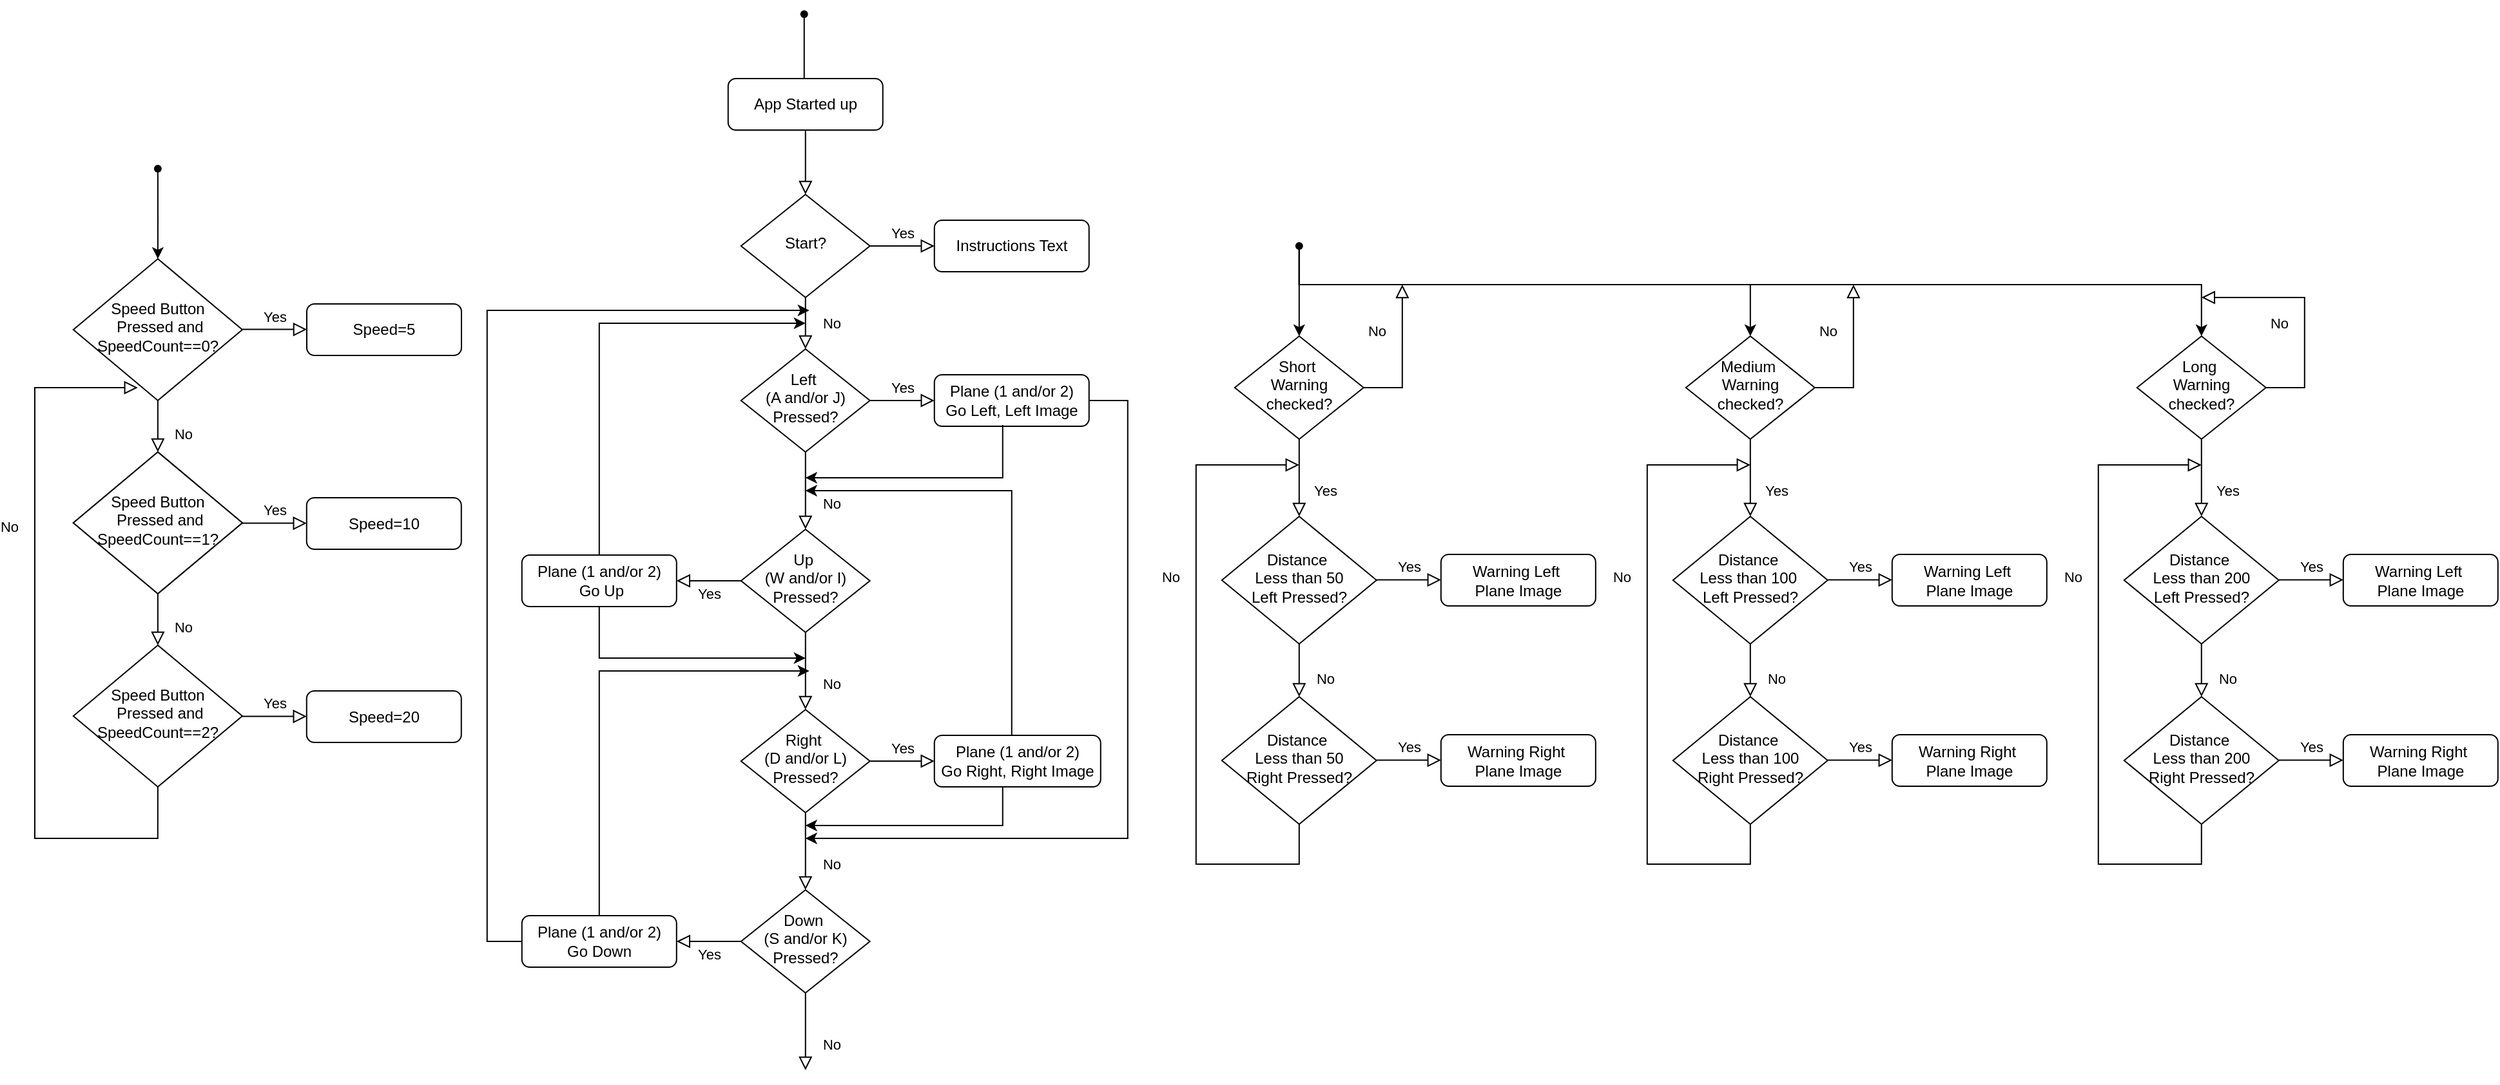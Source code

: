 <mxfile version="25.0.3">
  <diagram id="C5RBs43oDa-KdzZeNtuy" name="Page-1">
    <mxGraphModel dx="602" dy="911" grid="1" gridSize="10" guides="1" tooltips="1" connect="1" arrows="1" fold="1" page="1" pageScale="1" pageWidth="827" pageHeight="1169" math="0" shadow="0">
      <root>
        <mxCell id="WIyWlLk6GJQsqaUBKTNV-0" />
        <mxCell id="WIyWlLk6GJQsqaUBKTNV-1" parent="WIyWlLk6GJQsqaUBKTNV-0" />
        <mxCell id="s1AJEgmHVpZQ9S8LoYYA-215" value="No" style="rounded=0;html=1;jettySize=auto;orthogonalLoop=1;fontSize=11;endArrow=block;endFill=0;endSize=8;strokeWidth=1;shadow=0;labelBackgroundColor=none;edgeStyle=orthogonalEdgeStyle;strokeColor=default;entryX=0.5;entryY=0;entryDx=0;entryDy=0;" edge="1" parent="WIyWlLk6GJQsqaUBKTNV-1" source="s1AJEgmHVpZQ9S8LoYYA-217" target="s1AJEgmHVpZQ9S8LoYYA-221">
          <mxGeometry x="0.333" y="20" relative="1" as="geometry">
            <mxPoint as="offset" />
            <mxPoint x="1178.89" y="480" as="targetPoint" />
          </mxGeometry>
        </mxCell>
        <mxCell id="s1AJEgmHVpZQ9S8LoYYA-216" style="edgeStyle=orthogonalEdgeStyle;rounded=0;orthogonalLoop=1;jettySize=auto;html=1;entryX=0.5;entryY=0;entryDx=0;entryDy=0;" edge="1" parent="WIyWlLk6GJQsqaUBKTNV-1" source="s1AJEgmHVpZQ9S8LoYYA-228" target="s1AJEgmHVpZQ9S8LoYYA-217">
          <mxGeometry relative="1" as="geometry">
            <mxPoint x="1194" y="270" as="sourcePoint" />
          </mxGeometry>
        </mxCell>
        <mxCell id="s1AJEgmHVpZQ9S8LoYYA-217" value="Speed Button&lt;div&gt;&amp;nbsp;Pressed and SpeedCount==0?&lt;/div&gt;" style="rhombus;whiteSpace=wrap;html=1;shadow=0;fontFamily=Helvetica;fontSize=12;align=center;strokeWidth=1;spacing=6;spacingTop=-4;strokeColor=default;" vertex="1" parent="WIyWlLk6GJQsqaUBKTNV-1">
          <mxGeometry x="1128.89" y="340" width="131.11" height="110" as="geometry" />
        </mxCell>
        <mxCell id="s1AJEgmHVpZQ9S8LoYYA-218" value="Yes" style="edgeStyle=orthogonalEdgeStyle;rounded=0;html=1;jettySize=auto;orthogonalLoop=1;fontSize=11;endArrow=block;endFill=0;endSize=8;strokeWidth=1;shadow=0;labelBackgroundColor=none;strokeColor=default;" edge="1" parent="WIyWlLk6GJQsqaUBKTNV-1">
          <mxGeometry y="10" relative="1" as="geometry">
            <mxPoint as="offset" />
            <mxPoint x="1259.89" y="545.27" as="sourcePoint" />
            <mxPoint x="1309.89" y="545.27" as="targetPoint" />
          </mxGeometry>
        </mxCell>
        <mxCell id="s1AJEgmHVpZQ9S8LoYYA-219" value="Speed=10" style="rounded=1;whiteSpace=wrap;html=1;fontSize=12;glass=0;strokeWidth=1;shadow=0;strokeColor=default;" vertex="1" parent="WIyWlLk6GJQsqaUBKTNV-1">
          <mxGeometry x="1309.89" y="525.5" width="120" height="40" as="geometry" />
        </mxCell>
        <mxCell id="s1AJEgmHVpZQ9S8LoYYA-220" value="No" style="rounded=0;html=1;jettySize=auto;orthogonalLoop=1;fontSize=11;endArrow=block;endFill=0;endSize=8;strokeWidth=1;shadow=0;labelBackgroundColor=none;edgeStyle=orthogonalEdgeStyle;exitX=0.5;exitY=1;exitDx=0;exitDy=0;strokeColor=default;" edge="1" parent="WIyWlLk6GJQsqaUBKTNV-1" source="s1AJEgmHVpZQ9S8LoYYA-226">
          <mxGeometry x="0.333" y="20" relative="1" as="geometry">
            <mxPoint as="offset" />
            <mxPoint x="1178.89" y="440" as="targetPoint" />
            <Array as="points">
              <mxPoint x="1194" y="790" />
              <mxPoint x="1099" y="790" />
              <mxPoint x="1099" y="440" />
            </Array>
            <mxPoint x="1178.89" y="719.0" as="sourcePoint" />
          </mxGeometry>
        </mxCell>
        <mxCell id="s1AJEgmHVpZQ9S8LoYYA-221" value="Speed Button&lt;div&gt;&amp;nbsp;Pressed and SpeedCount==1?&lt;/div&gt;" style="rhombus;whiteSpace=wrap;html=1;shadow=0;fontFamily=Helvetica;fontSize=12;align=center;strokeWidth=1;spacing=6;spacingTop=-4;strokeColor=default;" vertex="1" parent="WIyWlLk6GJQsqaUBKTNV-1">
          <mxGeometry x="1128.89" y="490" width="131.11" height="110" as="geometry" />
        </mxCell>
        <mxCell id="s1AJEgmHVpZQ9S8LoYYA-222" value="No" style="rounded=0;html=1;jettySize=auto;orthogonalLoop=1;fontSize=11;endArrow=block;endFill=0;endSize=8;strokeWidth=1;shadow=0;labelBackgroundColor=none;edgeStyle=orthogonalEdgeStyle;strokeColor=default;entryX=0.5;entryY=0;entryDx=0;entryDy=0;" edge="1" parent="WIyWlLk6GJQsqaUBKTNV-1" source="s1AJEgmHVpZQ9S8LoYYA-223" target="s1AJEgmHVpZQ9S8LoYYA-226">
          <mxGeometry x="0.333" y="20" relative="1" as="geometry">
            <mxPoint as="offset" />
            <mxPoint x="1178.89" y="630" as="targetPoint" />
          </mxGeometry>
        </mxCell>
        <mxCell id="s1AJEgmHVpZQ9S8LoYYA-223" value="Speed Button&lt;div&gt;&amp;nbsp;Pressed and SpeedCount==1?&lt;/div&gt;" style="rhombus;whiteSpace=wrap;html=1;shadow=0;fontFamily=Helvetica;fontSize=12;align=center;strokeWidth=1;spacing=6;spacingTop=-4;strokeColor=default;" vertex="1" parent="WIyWlLk6GJQsqaUBKTNV-1">
          <mxGeometry x="1128.89" y="490" width="131.11" height="110" as="geometry" />
        </mxCell>
        <mxCell id="s1AJEgmHVpZQ9S8LoYYA-224" value="Yes" style="edgeStyle=orthogonalEdgeStyle;rounded=0;html=1;jettySize=auto;orthogonalLoop=1;fontSize=11;endArrow=block;endFill=0;endSize=8;strokeWidth=1;shadow=0;labelBackgroundColor=none;strokeColor=default;" edge="1" parent="WIyWlLk6GJQsqaUBKTNV-1">
          <mxGeometry y="10" relative="1" as="geometry">
            <mxPoint as="offset" />
            <mxPoint x="1259.89" y="695.27" as="sourcePoint" />
            <mxPoint x="1309.89" y="695.27" as="targetPoint" />
          </mxGeometry>
        </mxCell>
        <mxCell id="s1AJEgmHVpZQ9S8LoYYA-225" value="Speed=20" style="rounded=1;whiteSpace=wrap;html=1;fontSize=12;glass=0;strokeWidth=1;shadow=0;strokeColor=default;" vertex="1" parent="WIyWlLk6GJQsqaUBKTNV-1">
          <mxGeometry x="1309.89" y="675.5" width="120" height="40" as="geometry" />
        </mxCell>
        <mxCell id="s1AJEgmHVpZQ9S8LoYYA-226" value="Speed Button&lt;div&gt;&amp;nbsp;Pressed and SpeedCount==2?&lt;/div&gt;" style="rhombus;whiteSpace=wrap;html=1;shadow=0;fontFamily=Helvetica;fontSize=12;align=center;strokeWidth=1;spacing=6;spacingTop=-4;strokeColor=default;" vertex="1" parent="WIyWlLk6GJQsqaUBKTNV-1">
          <mxGeometry x="1128.89" y="640" width="131.11" height="110" as="geometry" />
        </mxCell>
        <mxCell id="s1AJEgmHVpZQ9S8LoYYA-227" value="" style="edgeStyle=orthogonalEdgeStyle;rounded=0;orthogonalLoop=1;jettySize=auto;html=1;entryDx=0;entryDy=0;" edge="1" parent="WIyWlLk6GJQsqaUBKTNV-1" target="s1AJEgmHVpZQ9S8LoYYA-228">
          <mxGeometry relative="1" as="geometry">
            <mxPoint x="1194" y="340" as="targetPoint" />
            <mxPoint x="1194" y="270" as="sourcePoint" />
          </mxGeometry>
        </mxCell>
        <mxCell id="s1AJEgmHVpZQ9S8LoYYA-228" value="" style="shape=waypoint;sketch=0;fillStyle=solid;size=6;pointerEvents=1;points=[];fillColor=none;resizable=0;rotatable=0;perimeter=centerPerimeter;snapToPoint=1;" vertex="1" parent="WIyWlLk6GJQsqaUBKTNV-1">
          <mxGeometry x="1184.45" y="260" width="20" height="20" as="geometry" />
        </mxCell>
        <mxCell id="s1AJEgmHVpZQ9S8LoYYA-229" value="Yes" style="edgeStyle=orthogonalEdgeStyle;rounded=0;html=1;jettySize=auto;orthogonalLoop=1;fontSize=11;endArrow=block;endFill=0;endSize=8;strokeWidth=1;shadow=0;labelBackgroundColor=none;strokeColor=default;" edge="1" parent="WIyWlLk6GJQsqaUBKTNV-1">
          <mxGeometry y="10" relative="1" as="geometry">
            <mxPoint as="offset" />
            <mxPoint x="1260.0" y="394.77" as="sourcePoint" />
            <mxPoint x="1310.0" y="394.77" as="targetPoint" />
          </mxGeometry>
        </mxCell>
        <mxCell id="s1AJEgmHVpZQ9S8LoYYA-230" value="Speed=5" style="rounded=1;whiteSpace=wrap;html=1;fontSize=12;glass=0;strokeWidth=1;shadow=0;strokeColor=default;" vertex="1" parent="WIyWlLk6GJQsqaUBKTNV-1">
          <mxGeometry x="1310.0" y="375" width="120" height="40" as="geometry" />
        </mxCell>
        <mxCell id="s1AJEgmHVpZQ9S8LoYYA-300" value="" style="rounded=0;html=1;jettySize=auto;orthogonalLoop=1;fontSize=11;endArrow=block;endFill=0;endSize=8;strokeWidth=1;shadow=0;labelBackgroundColor=none;edgeStyle=orthogonalEdgeStyle;" edge="1" parent="WIyWlLk6GJQsqaUBKTNV-1" source="s1AJEgmHVpZQ9S8LoYYA-301" target="s1AJEgmHVpZQ9S8LoYYA-304">
          <mxGeometry relative="1" as="geometry" />
        </mxCell>
        <mxCell id="s1AJEgmHVpZQ9S8LoYYA-301" value="App Started up" style="rounded=1;whiteSpace=wrap;html=1;fontSize=12;glass=0;strokeWidth=1;shadow=0;" vertex="1" parent="WIyWlLk6GJQsqaUBKTNV-1">
          <mxGeometry x="1636.89" y="200" width="120" height="40" as="geometry" />
        </mxCell>
        <mxCell id="s1AJEgmHVpZQ9S8LoYYA-302" value="No" style="rounded=0;html=1;jettySize=auto;orthogonalLoop=1;fontSize=11;endArrow=block;endFill=0;endSize=8;strokeWidth=1;shadow=0;labelBackgroundColor=none;edgeStyle=orthogonalEdgeStyle;" edge="1" parent="WIyWlLk6GJQsqaUBKTNV-1" source="s1AJEgmHVpZQ9S8LoYYA-304" target="s1AJEgmHVpZQ9S8LoYYA-308">
          <mxGeometry y="20" relative="1" as="geometry">
            <mxPoint as="offset" />
          </mxGeometry>
        </mxCell>
        <mxCell id="s1AJEgmHVpZQ9S8LoYYA-303" value="Yes" style="edgeStyle=orthogonalEdgeStyle;rounded=0;html=1;jettySize=auto;orthogonalLoop=1;fontSize=11;endArrow=block;endFill=0;endSize=8;strokeWidth=1;shadow=0;labelBackgroundColor=none;" edge="1" parent="WIyWlLk6GJQsqaUBKTNV-1" source="s1AJEgmHVpZQ9S8LoYYA-304" target="s1AJEgmHVpZQ9S8LoYYA-305">
          <mxGeometry y="10" relative="1" as="geometry">
            <mxPoint as="offset" />
          </mxGeometry>
        </mxCell>
        <mxCell id="s1AJEgmHVpZQ9S8LoYYA-304" value="Start?" style="rhombus;whiteSpace=wrap;html=1;shadow=0;fontFamily=Helvetica;fontSize=12;align=center;strokeWidth=1;spacing=6;spacingTop=-4;" vertex="1" parent="WIyWlLk6GJQsqaUBKTNV-1">
          <mxGeometry x="1646.89" y="290" width="100" height="80" as="geometry" />
        </mxCell>
        <mxCell id="s1AJEgmHVpZQ9S8LoYYA-305" value="Instructions Text" style="rounded=1;whiteSpace=wrap;html=1;fontSize=12;glass=0;strokeWidth=1;shadow=0;" vertex="1" parent="WIyWlLk6GJQsqaUBKTNV-1">
          <mxGeometry x="1796.89" y="310" width="120" height="40" as="geometry" />
        </mxCell>
        <mxCell id="s1AJEgmHVpZQ9S8LoYYA-306" value="No" style="rounded=0;html=1;jettySize=auto;orthogonalLoop=1;fontSize=11;endArrow=block;endFill=0;endSize=8;strokeWidth=1;shadow=0;labelBackgroundColor=none;edgeStyle=orthogonalEdgeStyle;" edge="1" parent="WIyWlLk6GJQsqaUBKTNV-1" source="s1AJEgmHVpZQ9S8LoYYA-308">
          <mxGeometry x="0.333" y="20" relative="1" as="geometry">
            <mxPoint as="offset" />
            <mxPoint x="1696.89" y="550" as="targetPoint" />
          </mxGeometry>
        </mxCell>
        <mxCell id="s1AJEgmHVpZQ9S8LoYYA-307" value="Yes" style="edgeStyle=orthogonalEdgeStyle;rounded=0;html=1;jettySize=auto;orthogonalLoop=1;fontSize=11;endArrow=block;endFill=0;endSize=8;strokeWidth=1;shadow=0;labelBackgroundColor=none;" edge="1" parent="WIyWlLk6GJQsqaUBKTNV-1" source="s1AJEgmHVpZQ9S8LoYYA-308" target="s1AJEgmHVpZQ9S8LoYYA-310">
          <mxGeometry y="10" relative="1" as="geometry">
            <mxPoint as="offset" />
          </mxGeometry>
        </mxCell>
        <mxCell id="s1AJEgmHVpZQ9S8LoYYA-308" value="Left&amp;nbsp;&lt;div&gt;(A and/or J) Pressed?&lt;/div&gt;" style="rhombus;whiteSpace=wrap;html=1;shadow=0;fontFamily=Helvetica;fontSize=12;align=center;strokeWidth=1;spacing=6;spacingTop=-4;" vertex="1" parent="WIyWlLk6GJQsqaUBKTNV-1">
          <mxGeometry x="1646.89" y="410" width="100" height="80" as="geometry" />
        </mxCell>
        <mxCell id="s1AJEgmHVpZQ9S8LoYYA-309" style="edgeStyle=orthogonalEdgeStyle;rounded=0;orthogonalLoop=1;jettySize=auto;html=1;" edge="1" parent="WIyWlLk6GJQsqaUBKTNV-1" source="s1AJEgmHVpZQ9S8LoYYA-310">
          <mxGeometry relative="1" as="geometry">
            <mxPoint x="1696.89" y="790" as="targetPoint" />
            <Array as="points">
              <mxPoint x="1946.89" y="450" />
              <mxPoint x="1946.89" y="790" />
            </Array>
          </mxGeometry>
        </mxCell>
        <mxCell id="s1AJEgmHVpZQ9S8LoYYA-310" value="Plane (1 and/or 2)&lt;div&gt;Go Left, Left Image&lt;/div&gt;" style="rounded=1;whiteSpace=wrap;html=1;fontSize=12;glass=0;strokeWidth=1;shadow=0;" vertex="1" parent="WIyWlLk6GJQsqaUBKTNV-1">
          <mxGeometry x="1796.89" y="430" width="120" height="40" as="geometry" />
        </mxCell>
        <mxCell id="s1AJEgmHVpZQ9S8LoYYA-311" value="No" style="rounded=0;html=1;jettySize=auto;orthogonalLoop=1;fontSize=11;endArrow=block;endFill=0;endSize=8;strokeWidth=1;shadow=0;labelBackgroundColor=none;edgeStyle=orthogonalEdgeStyle;" edge="1" parent="WIyWlLk6GJQsqaUBKTNV-1" source="s1AJEgmHVpZQ9S8LoYYA-313">
          <mxGeometry x="0.333" y="20" relative="1" as="geometry">
            <mxPoint as="offset" />
            <mxPoint x="1696.89" y="690" as="targetPoint" />
          </mxGeometry>
        </mxCell>
        <mxCell id="s1AJEgmHVpZQ9S8LoYYA-312" value="Yes" style="edgeStyle=orthogonalEdgeStyle;rounded=0;html=1;jettySize=auto;orthogonalLoop=1;fontSize=11;endArrow=block;endFill=0;endSize=8;strokeWidth=1;shadow=0;labelBackgroundColor=none;" edge="1" parent="WIyWlLk6GJQsqaUBKTNV-1" source="s1AJEgmHVpZQ9S8LoYYA-313" target="s1AJEgmHVpZQ9S8LoYYA-316">
          <mxGeometry y="10" relative="1" as="geometry">
            <mxPoint as="offset" />
          </mxGeometry>
        </mxCell>
        <mxCell id="s1AJEgmHVpZQ9S8LoYYA-313" value="Up&amp;nbsp;&lt;div&gt;(W and/or I) Pressed?&lt;/div&gt;" style="rhombus;whiteSpace=wrap;html=1;shadow=0;fontFamily=Helvetica;fontSize=12;align=center;strokeWidth=1;spacing=6;spacingTop=-4;" vertex="1" parent="WIyWlLk6GJQsqaUBKTNV-1">
          <mxGeometry x="1646.89" y="550" width="100" height="80" as="geometry" />
        </mxCell>
        <mxCell id="s1AJEgmHVpZQ9S8LoYYA-314" style="edgeStyle=orthogonalEdgeStyle;rounded=0;orthogonalLoop=1;jettySize=auto;html=1;" edge="1" parent="WIyWlLk6GJQsqaUBKTNV-1" source="s1AJEgmHVpZQ9S8LoYYA-316">
          <mxGeometry relative="1" as="geometry">
            <mxPoint x="1696.89" y="650" as="targetPoint" />
            <Array as="points">
              <mxPoint x="1536.89" y="650" />
              <mxPoint x="1696.89" y="650" />
            </Array>
          </mxGeometry>
        </mxCell>
        <mxCell id="s1AJEgmHVpZQ9S8LoYYA-315" style="edgeStyle=orthogonalEdgeStyle;rounded=0;orthogonalLoop=1;jettySize=auto;html=1;" edge="1" parent="WIyWlLk6GJQsqaUBKTNV-1" source="s1AJEgmHVpZQ9S8LoYYA-316">
          <mxGeometry relative="1" as="geometry">
            <mxPoint x="1696.89" y="390" as="targetPoint" />
            <Array as="points">
              <mxPoint x="1536.89" y="390" />
              <mxPoint x="1696.89" y="390" />
            </Array>
          </mxGeometry>
        </mxCell>
        <mxCell id="s1AJEgmHVpZQ9S8LoYYA-316" value="Plane (1 and/or 2)&lt;div&gt;&lt;span style=&quot;background-color: initial;&quot;&gt;&amp;nbsp;Go Up&lt;/span&gt;&lt;/div&gt;" style="rounded=1;whiteSpace=wrap;html=1;fontSize=12;glass=0;strokeWidth=1;shadow=0;" vertex="1" parent="WIyWlLk6GJQsqaUBKTNV-1">
          <mxGeometry x="1476.89" y="570" width="120" height="40" as="geometry" />
        </mxCell>
        <mxCell id="s1AJEgmHVpZQ9S8LoYYA-317" value="No" style="rounded=0;html=1;jettySize=auto;orthogonalLoop=1;fontSize=11;endArrow=block;endFill=0;endSize=8;strokeWidth=1;shadow=0;labelBackgroundColor=none;edgeStyle=orthogonalEdgeStyle;" edge="1" parent="WIyWlLk6GJQsqaUBKTNV-1" source="s1AJEgmHVpZQ9S8LoYYA-319">
          <mxGeometry x="0.333" y="20" relative="1" as="geometry">
            <mxPoint as="offset" />
            <mxPoint x="1696.89" y="830" as="targetPoint" />
          </mxGeometry>
        </mxCell>
        <mxCell id="s1AJEgmHVpZQ9S8LoYYA-318" value="Yes" style="edgeStyle=orthogonalEdgeStyle;rounded=0;html=1;jettySize=auto;orthogonalLoop=1;fontSize=11;endArrow=block;endFill=0;endSize=8;strokeWidth=1;shadow=0;labelBackgroundColor=none;" edge="1" parent="WIyWlLk6GJQsqaUBKTNV-1" source="s1AJEgmHVpZQ9S8LoYYA-319" target="s1AJEgmHVpZQ9S8LoYYA-321">
          <mxGeometry y="10" relative="1" as="geometry">
            <mxPoint as="offset" />
          </mxGeometry>
        </mxCell>
        <mxCell id="s1AJEgmHVpZQ9S8LoYYA-319" value="Right&amp;nbsp;&lt;div&gt;(D and/or L) Pressed?&lt;/div&gt;" style="rhombus;whiteSpace=wrap;html=1;shadow=0;fontFamily=Helvetica;fontSize=12;align=center;strokeWidth=1;spacing=6;spacingTop=-4;" vertex="1" parent="WIyWlLk6GJQsqaUBKTNV-1">
          <mxGeometry x="1646.89" y="690" width="100" height="80" as="geometry" />
        </mxCell>
        <mxCell id="s1AJEgmHVpZQ9S8LoYYA-320" style="edgeStyle=orthogonalEdgeStyle;rounded=0;orthogonalLoop=1;jettySize=auto;html=1;" edge="1" parent="WIyWlLk6GJQsqaUBKTNV-1" source="s1AJEgmHVpZQ9S8LoYYA-321">
          <mxGeometry relative="1" as="geometry">
            <mxPoint x="1696.89" y="520" as="targetPoint" />
            <Array as="points">
              <mxPoint x="1856.89" y="520" />
            </Array>
          </mxGeometry>
        </mxCell>
        <mxCell id="s1AJEgmHVpZQ9S8LoYYA-321" value="Plane (1 and/or 2)&lt;div&gt;Go Right, Right Image&lt;/div&gt;" style="rounded=1;whiteSpace=wrap;html=1;fontSize=12;glass=0;strokeWidth=1;shadow=0;" vertex="1" parent="WIyWlLk6GJQsqaUBKTNV-1">
          <mxGeometry x="1796.89" y="710" width="129" height="40" as="geometry" />
        </mxCell>
        <mxCell id="s1AJEgmHVpZQ9S8LoYYA-322" value="No" style="rounded=0;html=1;jettySize=auto;orthogonalLoop=1;fontSize=11;endArrow=block;endFill=0;endSize=8;strokeWidth=1;shadow=0;labelBackgroundColor=none;edgeStyle=orthogonalEdgeStyle;" edge="1" parent="WIyWlLk6GJQsqaUBKTNV-1" source="s1AJEgmHVpZQ9S8LoYYA-324">
          <mxGeometry x="0.333" y="20" relative="1" as="geometry">
            <mxPoint as="offset" />
            <mxPoint x="1696.89" y="970" as="targetPoint" />
          </mxGeometry>
        </mxCell>
        <mxCell id="s1AJEgmHVpZQ9S8LoYYA-323" value="Yes" style="edgeStyle=orthogonalEdgeStyle;rounded=0;html=1;jettySize=auto;orthogonalLoop=1;fontSize=11;endArrow=block;endFill=0;endSize=8;strokeWidth=1;shadow=0;labelBackgroundColor=none;" edge="1" parent="WIyWlLk6GJQsqaUBKTNV-1" source="s1AJEgmHVpZQ9S8LoYYA-324" target="s1AJEgmHVpZQ9S8LoYYA-327">
          <mxGeometry y="10" relative="1" as="geometry">
            <mxPoint as="offset" />
          </mxGeometry>
        </mxCell>
        <mxCell id="s1AJEgmHVpZQ9S8LoYYA-324" value="Down&amp;nbsp;&lt;div&gt;(S and/or K) Pressed?&lt;/div&gt;" style="rhombus;whiteSpace=wrap;html=1;shadow=0;fontFamily=Helvetica;fontSize=12;align=center;strokeWidth=1;spacing=6;spacingTop=-4;" vertex="1" parent="WIyWlLk6GJQsqaUBKTNV-1">
          <mxGeometry x="1646.89" y="830" width="100" height="80" as="geometry" />
        </mxCell>
        <mxCell id="s1AJEgmHVpZQ9S8LoYYA-325" style="edgeStyle=orthogonalEdgeStyle;rounded=0;orthogonalLoop=1;jettySize=auto;html=1;" edge="1" parent="WIyWlLk6GJQsqaUBKTNV-1" source="s1AJEgmHVpZQ9S8LoYYA-327">
          <mxGeometry relative="1" as="geometry">
            <mxPoint x="1699.89" y="380" as="targetPoint" />
            <Array as="points">
              <mxPoint x="1449.89" y="870" />
              <mxPoint x="1449.89" y="380" />
            </Array>
          </mxGeometry>
        </mxCell>
        <mxCell id="s1AJEgmHVpZQ9S8LoYYA-326" style="edgeStyle=orthogonalEdgeStyle;rounded=0;orthogonalLoop=1;jettySize=auto;html=1;" edge="1" parent="WIyWlLk6GJQsqaUBKTNV-1" source="s1AJEgmHVpZQ9S8LoYYA-327">
          <mxGeometry relative="1" as="geometry">
            <mxPoint x="1699.89" y="660" as="targetPoint" />
            <Array as="points">
              <mxPoint x="1536.89" y="660" />
              <mxPoint x="1699.89" y="660" />
            </Array>
          </mxGeometry>
        </mxCell>
        <mxCell id="s1AJEgmHVpZQ9S8LoYYA-327" value="Plane (1 and/or 2)&lt;div&gt;Go Down&lt;/div&gt;" style="rounded=1;whiteSpace=wrap;html=1;fontSize=12;glass=0;strokeWidth=1;shadow=0;" vertex="1" parent="WIyWlLk6GJQsqaUBKTNV-1">
          <mxGeometry x="1476.89" y="850" width="120" height="40" as="geometry" />
        </mxCell>
        <mxCell id="s1AJEgmHVpZQ9S8LoYYA-328" style="edgeStyle=orthogonalEdgeStyle;rounded=0;orthogonalLoop=1;jettySize=auto;html=1;" edge="1" parent="WIyWlLk6GJQsqaUBKTNV-1">
          <mxGeometry relative="1" as="geometry">
            <mxPoint x="1696.89" y="510" as="targetPoint" />
            <mxPoint x="1849.89" y="469" as="sourcePoint" />
            <Array as="points">
              <mxPoint x="1849.89" y="510" />
            </Array>
          </mxGeometry>
        </mxCell>
        <mxCell id="s1AJEgmHVpZQ9S8LoYYA-329" style="edgeStyle=orthogonalEdgeStyle;rounded=0;orthogonalLoop=1;jettySize=auto;html=1;" edge="1" parent="WIyWlLk6GJQsqaUBKTNV-1">
          <mxGeometry relative="1" as="geometry">
            <mxPoint x="1696.89" y="780" as="targetPoint" />
            <mxPoint x="1849.89" y="750" as="sourcePoint" />
            <Array as="points">
              <mxPoint x="1849.89" y="780" />
              <mxPoint x="1696.89" y="780" />
            </Array>
          </mxGeometry>
        </mxCell>
        <mxCell id="s1AJEgmHVpZQ9S8LoYYA-330" value="" style="endArrow=none;html=1;rounded=0;" edge="1" parent="WIyWlLk6GJQsqaUBKTNV-1" target="s1AJEgmHVpZQ9S8LoYYA-331">
          <mxGeometry width="50" height="50" relative="1" as="geometry">
            <mxPoint x="1695.89" y="200" as="sourcePoint" />
            <mxPoint x="1695.89" y="150" as="targetPoint" />
          </mxGeometry>
        </mxCell>
        <mxCell id="s1AJEgmHVpZQ9S8LoYYA-331" value="" style="shape=waypoint;sketch=0;fillStyle=solid;size=6;pointerEvents=1;points=[];fillColor=none;resizable=0;rotatable=0;perimeter=centerPerimeter;snapToPoint=1;" vertex="1" parent="WIyWlLk6GJQsqaUBKTNV-1">
          <mxGeometry x="1685.89" y="140" width="20" height="20" as="geometry" />
        </mxCell>
        <mxCell id="s1AJEgmHVpZQ9S8LoYYA-332" style="edgeStyle=orthogonalEdgeStyle;rounded=0;orthogonalLoop=1;jettySize=auto;html=1;entryX=0.5;entryY=0;entryDx=0;entryDy=0;" edge="1" parent="WIyWlLk6GJQsqaUBKTNV-1" target="s1AJEgmHVpZQ9S8LoYYA-336">
          <mxGeometry relative="1" as="geometry">
            <mxPoint x="2079.91" y="330" as="sourcePoint" />
            <Array as="points">
              <mxPoint x="2079.91" y="360" />
            </Array>
          </mxGeometry>
        </mxCell>
        <mxCell id="s1AJEgmHVpZQ9S8LoYYA-333" style="edgeStyle=orthogonalEdgeStyle;rounded=0;orthogonalLoop=1;jettySize=auto;html=1;entryX=0.5;entryY=0;entryDx=0;entryDy=0;" edge="1" parent="WIyWlLk6GJQsqaUBKTNV-1" target="s1AJEgmHVpZQ9S8LoYYA-346">
          <mxGeometry relative="1" as="geometry">
            <mxPoint x="2079.91" y="330" as="sourcePoint" />
            <Array as="points">
              <mxPoint x="2429.91" y="360" />
            </Array>
          </mxGeometry>
        </mxCell>
        <mxCell id="s1AJEgmHVpZQ9S8LoYYA-334" style="edgeStyle=orthogonalEdgeStyle;rounded=0;orthogonalLoop=1;jettySize=auto;html=1;entryX=0.5;entryY=0;entryDx=0;entryDy=0;" edge="1" parent="WIyWlLk6GJQsqaUBKTNV-1" source="s1AJEgmHVpZQ9S8LoYYA-368" target="s1AJEgmHVpZQ9S8LoYYA-356">
          <mxGeometry relative="1" as="geometry">
            <mxPoint x="2079.91" y="330" as="sourcePoint" />
            <Array as="points">
              <mxPoint x="2779.91" y="360" />
            </Array>
          </mxGeometry>
        </mxCell>
        <mxCell id="s1AJEgmHVpZQ9S8LoYYA-335" value="Yes" style="rounded=0;html=1;jettySize=auto;orthogonalLoop=1;fontSize=11;endArrow=block;endFill=0;endSize=8;strokeWidth=1;shadow=0;labelBackgroundColor=none;edgeStyle=orthogonalEdgeStyle;" edge="1" parent="WIyWlLk6GJQsqaUBKTNV-1" source="s1AJEgmHVpZQ9S8LoYYA-336">
          <mxGeometry x="0.333" y="20" relative="1" as="geometry">
            <mxPoint as="offset" />
            <mxPoint x="2079.91" y="540" as="targetPoint" />
          </mxGeometry>
        </mxCell>
        <mxCell id="s1AJEgmHVpZQ9S8LoYYA-336" value="Short&amp;nbsp;&lt;div&gt;Warning&lt;/div&gt;&lt;div&gt;checked?&lt;/div&gt;" style="rhombus;whiteSpace=wrap;html=1;shadow=0;fontFamily=Helvetica;fontSize=12;align=center;strokeWidth=1;spacing=6;spacingTop=-4;" vertex="1" parent="WIyWlLk6GJQsqaUBKTNV-1">
          <mxGeometry x="2029.91" y="400" width="100" height="80" as="geometry" />
        </mxCell>
        <mxCell id="s1AJEgmHVpZQ9S8LoYYA-337" value="No" style="rounded=0;html=1;jettySize=auto;orthogonalLoop=1;fontSize=11;endArrow=block;endFill=0;endSize=8;strokeWidth=1;shadow=0;labelBackgroundColor=none;edgeStyle=orthogonalEdgeStyle;" edge="1" parent="WIyWlLk6GJQsqaUBKTNV-1" source="s1AJEgmHVpZQ9S8LoYYA-338">
          <mxGeometry x="0.333" y="20" relative="1" as="geometry">
            <mxPoint as="offset" />
            <mxPoint x="2079.91" y="680" as="targetPoint" />
          </mxGeometry>
        </mxCell>
        <mxCell id="s1AJEgmHVpZQ9S8LoYYA-338" value="Distance&amp;nbsp;&lt;div&gt;Less&amp;nbsp;&lt;span style=&quot;background-color: initial;&quot;&gt;than&amp;nbsp;&lt;/span&gt;&lt;span style=&quot;background-color: initial;&quot;&gt;50&lt;/span&gt;&lt;/div&gt;&lt;div&gt;&lt;span style=&quot;background-color: initial;&quot;&gt;Left Pressed?&lt;/span&gt;&lt;/div&gt;" style="rhombus;whiteSpace=wrap;html=1;shadow=0;fontFamily=Helvetica;fontSize=12;align=center;strokeWidth=1;spacing=6;spacingTop=-4;" vertex="1" parent="WIyWlLk6GJQsqaUBKTNV-1">
          <mxGeometry x="2019.91" y="540" width="120" height="99" as="geometry" />
        </mxCell>
        <mxCell id="s1AJEgmHVpZQ9S8LoYYA-339" value="Yes" style="edgeStyle=orthogonalEdgeStyle;rounded=0;html=1;jettySize=auto;orthogonalLoop=1;fontSize=11;endArrow=block;endFill=0;endSize=8;strokeWidth=1;shadow=0;labelBackgroundColor=none;" edge="1" parent="WIyWlLk6GJQsqaUBKTNV-1">
          <mxGeometry y="10" relative="1" as="geometry">
            <mxPoint as="offset" />
            <mxPoint x="2139.91" y="589.27" as="sourcePoint" />
            <mxPoint x="2189.91" y="589.27" as="targetPoint" />
          </mxGeometry>
        </mxCell>
        <mxCell id="s1AJEgmHVpZQ9S8LoYYA-340" value="Warning Left&amp;nbsp;&lt;div&gt;Plane Image&lt;/div&gt;" style="rounded=1;whiteSpace=wrap;html=1;fontSize=12;glass=0;strokeWidth=1;shadow=0;" vertex="1" parent="WIyWlLk6GJQsqaUBKTNV-1">
          <mxGeometry x="2189.91" y="569.5" width="120" height="40" as="geometry" />
        </mxCell>
        <mxCell id="s1AJEgmHVpZQ9S8LoYYA-341" value="No" style="rounded=0;html=1;jettySize=auto;orthogonalLoop=1;fontSize=11;endArrow=block;endFill=0;endSize=8;strokeWidth=1;shadow=0;labelBackgroundColor=none;edgeStyle=orthogonalEdgeStyle;exitX=0.5;exitY=1;exitDx=0;exitDy=0;" edge="1" parent="WIyWlLk6GJQsqaUBKTNV-1" source="s1AJEgmHVpZQ9S8LoYYA-342">
          <mxGeometry x="0.333" y="20" relative="1" as="geometry">
            <mxPoint as="offset" />
            <mxPoint x="2079.91" y="500" as="targetPoint" />
            <Array as="points">
              <mxPoint x="2079.91" y="810" />
              <mxPoint x="1999.91" y="810" />
              <mxPoint x="1999.91" y="500" />
            </Array>
          </mxGeometry>
        </mxCell>
        <mxCell id="s1AJEgmHVpZQ9S8LoYYA-342" value="Distance&amp;nbsp;&lt;div&gt;Less&amp;nbsp;&lt;span style=&quot;background-color: initial;&quot;&gt;than&amp;nbsp;&lt;/span&gt;&lt;span style=&quot;background-color: initial;&quot;&gt;50&lt;/span&gt;&lt;/div&gt;&lt;div&gt;&lt;span style=&quot;background-color: initial;&quot;&gt;Right Pressed?&lt;/span&gt;&lt;/div&gt;" style="rhombus;whiteSpace=wrap;html=1;shadow=0;fontFamily=Helvetica;fontSize=12;align=center;strokeWidth=1;spacing=6;spacingTop=-4;" vertex="1" parent="WIyWlLk6GJQsqaUBKTNV-1">
          <mxGeometry x="2019.91" y="680" width="120" height="99" as="geometry" />
        </mxCell>
        <mxCell id="s1AJEgmHVpZQ9S8LoYYA-343" value="Yes" style="edgeStyle=orthogonalEdgeStyle;rounded=0;html=1;jettySize=auto;orthogonalLoop=1;fontSize=11;endArrow=block;endFill=0;endSize=8;strokeWidth=1;shadow=0;labelBackgroundColor=none;" edge="1" parent="WIyWlLk6GJQsqaUBKTNV-1">
          <mxGeometry y="10" relative="1" as="geometry">
            <mxPoint as="offset" />
            <mxPoint x="2139.91" y="729.27" as="sourcePoint" />
            <mxPoint x="2189.91" y="729.27" as="targetPoint" />
          </mxGeometry>
        </mxCell>
        <mxCell id="s1AJEgmHVpZQ9S8LoYYA-344" value="Warning Right&amp;nbsp;&lt;div&gt;Plane Image&lt;/div&gt;" style="rounded=1;whiteSpace=wrap;html=1;fontSize=12;glass=0;strokeWidth=1;shadow=0;" vertex="1" parent="WIyWlLk6GJQsqaUBKTNV-1">
          <mxGeometry x="2189.91" y="709.5" width="120" height="40" as="geometry" />
        </mxCell>
        <mxCell id="s1AJEgmHVpZQ9S8LoYYA-345" value="Yes" style="rounded=0;html=1;jettySize=auto;orthogonalLoop=1;fontSize=11;endArrow=block;endFill=0;endSize=8;strokeWidth=1;shadow=0;labelBackgroundColor=none;edgeStyle=orthogonalEdgeStyle;" edge="1" parent="WIyWlLk6GJQsqaUBKTNV-1" source="s1AJEgmHVpZQ9S8LoYYA-346">
          <mxGeometry x="0.333" y="20" relative="1" as="geometry">
            <mxPoint as="offset" />
            <mxPoint x="2429.91" y="540" as="targetPoint" />
          </mxGeometry>
        </mxCell>
        <mxCell id="s1AJEgmHVpZQ9S8LoYYA-346" value="Medium&amp;nbsp;&lt;div&gt;Warning&lt;/div&gt;&lt;div&gt;checked?&lt;/div&gt;" style="rhombus;whiteSpace=wrap;html=1;shadow=0;fontFamily=Helvetica;fontSize=12;align=center;strokeWidth=1;spacing=6;spacingTop=-4;" vertex="1" parent="WIyWlLk6GJQsqaUBKTNV-1">
          <mxGeometry x="2379.91" y="400" width="100" height="80" as="geometry" />
        </mxCell>
        <mxCell id="s1AJEgmHVpZQ9S8LoYYA-347" value="No" style="rounded=0;html=1;jettySize=auto;orthogonalLoop=1;fontSize=11;endArrow=block;endFill=0;endSize=8;strokeWidth=1;shadow=0;labelBackgroundColor=none;edgeStyle=orthogonalEdgeStyle;" edge="1" parent="WIyWlLk6GJQsqaUBKTNV-1" source="s1AJEgmHVpZQ9S8LoYYA-348">
          <mxGeometry x="0.333" y="20" relative="1" as="geometry">
            <mxPoint as="offset" />
            <mxPoint x="2429.91" y="680" as="targetPoint" />
          </mxGeometry>
        </mxCell>
        <mxCell id="s1AJEgmHVpZQ9S8LoYYA-348" value="Distance&amp;nbsp;&lt;div&gt;Less&amp;nbsp;&lt;span style=&quot;background-color: initial;&quot;&gt;than 100&amp;nbsp;&lt;/span&gt;&lt;/div&gt;&lt;div&gt;&lt;span style=&quot;background-color: initial;&quot;&gt;Left Pressed?&lt;/span&gt;&lt;/div&gt;" style="rhombus;whiteSpace=wrap;html=1;shadow=0;fontFamily=Helvetica;fontSize=12;align=center;strokeWidth=1;spacing=6;spacingTop=-4;" vertex="1" parent="WIyWlLk6GJQsqaUBKTNV-1">
          <mxGeometry x="2369.91" y="540" width="120" height="99" as="geometry" />
        </mxCell>
        <mxCell id="s1AJEgmHVpZQ9S8LoYYA-349" value="Yes" style="edgeStyle=orthogonalEdgeStyle;rounded=0;html=1;jettySize=auto;orthogonalLoop=1;fontSize=11;endArrow=block;endFill=0;endSize=8;strokeWidth=1;shadow=0;labelBackgroundColor=none;" edge="1" parent="WIyWlLk6GJQsqaUBKTNV-1">
          <mxGeometry y="10" relative="1" as="geometry">
            <mxPoint as="offset" />
            <mxPoint x="2489.91" y="589.27" as="sourcePoint" />
            <mxPoint x="2539.91" y="589.27" as="targetPoint" />
          </mxGeometry>
        </mxCell>
        <mxCell id="s1AJEgmHVpZQ9S8LoYYA-350" value="Warning Left&amp;nbsp;&lt;div&gt;Plane Image&lt;/div&gt;" style="rounded=1;whiteSpace=wrap;html=1;fontSize=12;glass=0;strokeWidth=1;shadow=0;" vertex="1" parent="WIyWlLk6GJQsqaUBKTNV-1">
          <mxGeometry x="2539.91" y="569.5" width="120" height="40" as="geometry" />
        </mxCell>
        <mxCell id="s1AJEgmHVpZQ9S8LoYYA-351" value="No" style="rounded=0;html=1;jettySize=auto;orthogonalLoop=1;fontSize=11;endArrow=block;endFill=0;endSize=8;strokeWidth=1;shadow=0;labelBackgroundColor=none;edgeStyle=orthogonalEdgeStyle;exitX=0.5;exitY=1;exitDx=0;exitDy=0;" edge="1" parent="WIyWlLk6GJQsqaUBKTNV-1" source="s1AJEgmHVpZQ9S8LoYYA-352">
          <mxGeometry x="0.333" y="20" relative="1" as="geometry">
            <mxPoint as="offset" />
            <mxPoint x="2429.91" y="500" as="targetPoint" />
            <Array as="points">
              <mxPoint x="2429.91" y="810" />
              <mxPoint x="2349.91" y="810" />
              <mxPoint x="2349.91" y="500" />
            </Array>
          </mxGeometry>
        </mxCell>
        <mxCell id="s1AJEgmHVpZQ9S8LoYYA-352" value="Distance&amp;nbsp;&lt;div&gt;Less&amp;nbsp;&lt;span style=&quot;background-color: initial;&quot;&gt;than 100&lt;/span&gt;&lt;/div&gt;&lt;div&gt;&lt;span style=&quot;background-color: initial;&quot;&gt;Right Pressed?&lt;/span&gt;&lt;/div&gt;" style="rhombus;whiteSpace=wrap;html=1;shadow=0;fontFamily=Helvetica;fontSize=12;align=center;strokeWidth=1;spacing=6;spacingTop=-4;" vertex="1" parent="WIyWlLk6GJQsqaUBKTNV-1">
          <mxGeometry x="2369.91" y="680" width="120" height="99" as="geometry" />
        </mxCell>
        <mxCell id="s1AJEgmHVpZQ9S8LoYYA-353" value="Yes" style="edgeStyle=orthogonalEdgeStyle;rounded=0;html=1;jettySize=auto;orthogonalLoop=1;fontSize=11;endArrow=block;endFill=0;endSize=8;strokeWidth=1;shadow=0;labelBackgroundColor=none;" edge="1" parent="WIyWlLk6GJQsqaUBKTNV-1">
          <mxGeometry y="10" relative="1" as="geometry">
            <mxPoint as="offset" />
            <mxPoint x="2489.91" y="729.27" as="sourcePoint" />
            <mxPoint x="2539.91" y="729.27" as="targetPoint" />
          </mxGeometry>
        </mxCell>
        <mxCell id="s1AJEgmHVpZQ9S8LoYYA-354" value="Warning Right&amp;nbsp;&lt;div&gt;Plane Image&lt;/div&gt;" style="rounded=1;whiteSpace=wrap;html=1;fontSize=12;glass=0;strokeWidth=1;shadow=0;" vertex="1" parent="WIyWlLk6GJQsqaUBKTNV-1">
          <mxGeometry x="2539.91" y="709.5" width="120" height="40" as="geometry" />
        </mxCell>
        <mxCell id="s1AJEgmHVpZQ9S8LoYYA-355" value="Yes" style="rounded=0;html=1;jettySize=auto;orthogonalLoop=1;fontSize=11;endArrow=block;endFill=0;endSize=8;strokeWidth=1;shadow=0;labelBackgroundColor=none;edgeStyle=orthogonalEdgeStyle;" edge="1" parent="WIyWlLk6GJQsqaUBKTNV-1" source="s1AJEgmHVpZQ9S8LoYYA-356">
          <mxGeometry x="0.333" y="20" relative="1" as="geometry">
            <mxPoint as="offset" />
            <mxPoint x="2779.91" y="540" as="targetPoint" />
          </mxGeometry>
        </mxCell>
        <mxCell id="s1AJEgmHVpZQ9S8LoYYA-356" value="Long&amp;nbsp;&lt;div&gt;Warning&lt;/div&gt;&lt;div&gt;checked?&lt;/div&gt;" style="rhombus;whiteSpace=wrap;html=1;shadow=0;fontFamily=Helvetica;fontSize=12;align=center;strokeWidth=1;spacing=6;spacingTop=-4;" vertex="1" parent="WIyWlLk6GJQsqaUBKTNV-1">
          <mxGeometry x="2729.91" y="400" width="100" height="80" as="geometry" />
        </mxCell>
        <mxCell id="s1AJEgmHVpZQ9S8LoYYA-357" value="No" style="rounded=0;html=1;jettySize=auto;orthogonalLoop=1;fontSize=11;endArrow=block;endFill=0;endSize=8;strokeWidth=1;shadow=0;labelBackgroundColor=none;edgeStyle=orthogonalEdgeStyle;" edge="1" parent="WIyWlLk6GJQsqaUBKTNV-1" source="s1AJEgmHVpZQ9S8LoYYA-358">
          <mxGeometry x="0.333" y="20" relative="1" as="geometry">
            <mxPoint as="offset" />
            <mxPoint x="2779.91" y="680" as="targetPoint" />
          </mxGeometry>
        </mxCell>
        <mxCell id="s1AJEgmHVpZQ9S8LoYYA-358" value="Distance&amp;nbsp;&lt;div&gt;Less&amp;nbsp;&lt;span style=&quot;background-color: initial;&quot;&gt;than&amp;nbsp;&lt;/span&gt;&lt;span style=&quot;background-color: initial;&quot;&gt;200&lt;/span&gt;&lt;/div&gt;&lt;div&gt;&lt;span style=&quot;background-color: initial;&quot;&gt;Left Pressed?&lt;/span&gt;&lt;/div&gt;" style="rhombus;whiteSpace=wrap;html=1;shadow=0;fontFamily=Helvetica;fontSize=12;align=center;strokeWidth=1;spacing=6;spacingTop=-4;" vertex="1" parent="WIyWlLk6GJQsqaUBKTNV-1">
          <mxGeometry x="2719.91" y="540" width="120" height="99" as="geometry" />
        </mxCell>
        <mxCell id="s1AJEgmHVpZQ9S8LoYYA-359" value="Yes" style="edgeStyle=orthogonalEdgeStyle;rounded=0;html=1;jettySize=auto;orthogonalLoop=1;fontSize=11;endArrow=block;endFill=0;endSize=8;strokeWidth=1;shadow=0;labelBackgroundColor=none;" edge="1" parent="WIyWlLk6GJQsqaUBKTNV-1">
          <mxGeometry y="10" relative="1" as="geometry">
            <mxPoint as="offset" />
            <mxPoint x="2839.91" y="589.27" as="sourcePoint" />
            <mxPoint x="2889.91" y="589.27" as="targetPoint" />
          </mxGeometry>
        </mxCell>
        <mxCell id="s1AJEgmHVpZQ9S8LoYYA-360" value="Warning Left&amp;nbsp;&lt;div&gt;Plane Image&lt;/div&gt;" style="rounded=1;whiteSpace=wrap;html=1;fontSize=12;glass=0;strokeWidth=1;shadow=0;" vertex="1" parent="WIyWlLk6GJQsqaUBKTNV-1">
          <mxGeometry x="2889.91" y="569.5" width="120" height="40" as="geometry" />
        </mxCell>
        <mxCell id="s1AJEgmHVpZQ9S8LoYYA-361" value="No" style="rounded=0;html=1;jettySize=auto;orthogonalLoop=1;fontSize=11;endArrow=block;endFill=0;endSize=8;strokeWidth=1;shadow=0;labelBackgroundColor=none;edgeStyle=orthogonalEdgeStyle;exitX=0.5;exitY=1;exitDx=0;exitDy=0;" edge="1" parent="WIyWlLk6GJQsqaUBKTNV-1" source="s1AJEgmHVpZQ9S8LoYYA-362">
          <mxGeometry x="0.333" y="20" relative="1" as="geometry">
            <mxPoint as="offset" />
            <mxPoint x="2779.91" y="500" as="targetPoint" />
            <Array as="points">
              <mxPoint x="2779.91" y="810" />
              <mxPoint x="2699.91" y="810" />
              <mxPoint x="2699.91" y="500" />
            </Array>
          </mxGeometry>
        </mxCell>
        <mxCell id="s1AJEgmHVpZQ9S8LoYYA-362" value="Distance&amp;nbsp;&lt;div&gt;Less&amp;nbsp;&lt;span style=&quot;background-color: initial;&quot;&gt;than&amp;nbsp;&lt;/span&gt;&lt;span style=&quot;background-color: initial;&quot;&gt;200&lt;/span&gt;&lt;/div&gt;&lt;div&gt;&lt;span style=&quot;background-color: initial;&quot;&gt;Right Pressed?&lt;/span&gt;&lt;/div&gt;" style="rhombus;whiteSpace=wrap;html=1;shadow=0;fontFamily=Helvetica;fontSize=12;align=center;strokeWidth=1;spacing=6;spacingTop=-4;" vertex="1" parent="WIyWlLk6GJQsqaUBKTNV-1">
          <mxGeometry x="2719.91" y="680" width="120" height="99" as="geometry" />
        </mxCell>
        <mxCell id="s1AJEgmHVpZQ9S8LoYYA-363" value="Yes" style="edgeStyle=orthogonalEdgeStyle;rounded=0;html=1;jettySize=auto;orthogonalLoop=1;fontSize=11;endArrow=block;endFill=0;endSize=8;strokeWidth=1;shadow=0;labelBackgroundColor=none;" edge="1" parent="WIyWlLk6GJQsqaUBKTNV-1">
          <mxGeometry y="10" relative="1" as="geometry">
            <mxPoint as="offset" />
            <mxPoint x="2839.91" y="729.27" as="sourcePoint" />
            <mxPoint x="2889.91" y="729.27" as="targetPoint" />
          </mxGeometry>
        </mxCell>
        <mxCell id="s1AJEgmHVpZQ9S8LoYYA-364" value="Warning Right&amp;nbsp;&lt;div&gt;Plane Image&lt;/div&gt;" style="rounded=1;whiteSpace=wrap;html=1;fontSize=12;glass=0;strokeWidth=1;shadow=0;" vertex="1" parent="WIyWlLk6GJQsqaUBKTNV-1">
          <mxGeometry x="2889.91" y="709.5" width="120" height="40" as="geometry" />
        </mxCell>
        <mxCell id="s1AJEgmHVpZQ9S8LoYYA-365" value="No" style="rounded=0;html=1;jettySize=auto;orthogonalLoop=1;fontSize=11;endArrow=block;endFill=0;endSize=8;strokeWidth=1;shadow=0;labelBackgroundColor=none;edgeStyle=orthogonalEdgeStyle;exitX=1;exitY=0.5;exitDx=0;exitDy=0;" edge="1" parent="WIyWlLk6GJQsqaUBKTNV-1" source="s1AJEgmHVpZQ9S8LoYYA-356">
          <mxGeometry x="0.333" y="20" relative="1" as="geometry">
            <mxPoint as="offset" />
            <mxPoint x="2779.91" y="370" as="targetPoint" />
            <mxPoint x="2789.91" y="490" as="sourcePoint" />
            <Array as="points">
              <mxPoint x="2859.91" y="440" />
            </Array>
          </mxGeometry>
        </mxCell>
        <mxCell id="s1AJEgmHVpZQ9S8LoYYA-366" value="No" style="rounded=0;html=1;jettySize=auto;orthogonalLoop=1;fontSize=11;endArrow=block;endFill=0;endSize=8;strokeWidth=1;shadow=0;labelBackgroundColor=none;edgeStyle=orthogonalEdgeStyle;exitX=1;exitY=0.5;exitDx=0;exitDy=0;" edge="1" parent="WIyWlLk6GJQsqaUBKTNV-1">
          <mxGeometry x="0.333" y="20" relative="1" as="geometry">
            <mxPoint as="offset" />
            <mxPoint x="2509.91" y="360" as="targetPoint" />
            <mxPoint x="2479.91" y="440" as="sourcePoint" />
            <Array as="points">
              <mxPoint x="2509.91" y="440" />
            </Array>
          </mxGeometry>
        </mxCell>
        <mxCell id="s1AJEgmHVpZQ9S8LoYYA-367" value="No" style="rounded=0;html=1;jettySize=auto;orthogonalLoop=1;fontSize=11;endArrow=block;endFill=0;endSize=8;strokeWidth=1;shadow=0;labelBackgroundColor=none;edgeStyle=orthogonalEdgeStyle;exitX=1;exitY=0.5;exitDx=0;exitDy=0;" edge="1" parent="WIyWlLk6GJQsqaUBKTNV-1">
          <mxGeometry x="0.333" y="20" relative="1" as="geometry">
            <mxPoint as="offset" />
            <mxPoint x="2159.91" y="360" as="targetPoint" />
            <mxPoint x="2129.91" y="440" as="sourcePoint" />
            <Array as="points">
              <mxPoint x="2159.91" y="440" />
            </Array>
          </mxGeometry>
        </mxCell>
        <mxCell id="s1AJEgmHVpZQ9S8LoYYA-368" value="" style="shape=waypoint;sketch=0;fillStyle=solid;size=6;pointerEvents=1;points=[];fillColor=none;resizable=0;rotatable=0;perimeter=centerPerimeter;snapToPoint=1;" vertex="1" parent="WIyWlLk6GJQsqaUBKTNV-1">
          <mxGeometry x="2069.91" y="320" width="20" height="20" as="geometry" />
        </mxCell>
      </root>
    </mxGraphModel>
  </diagram>
</mxfile>
